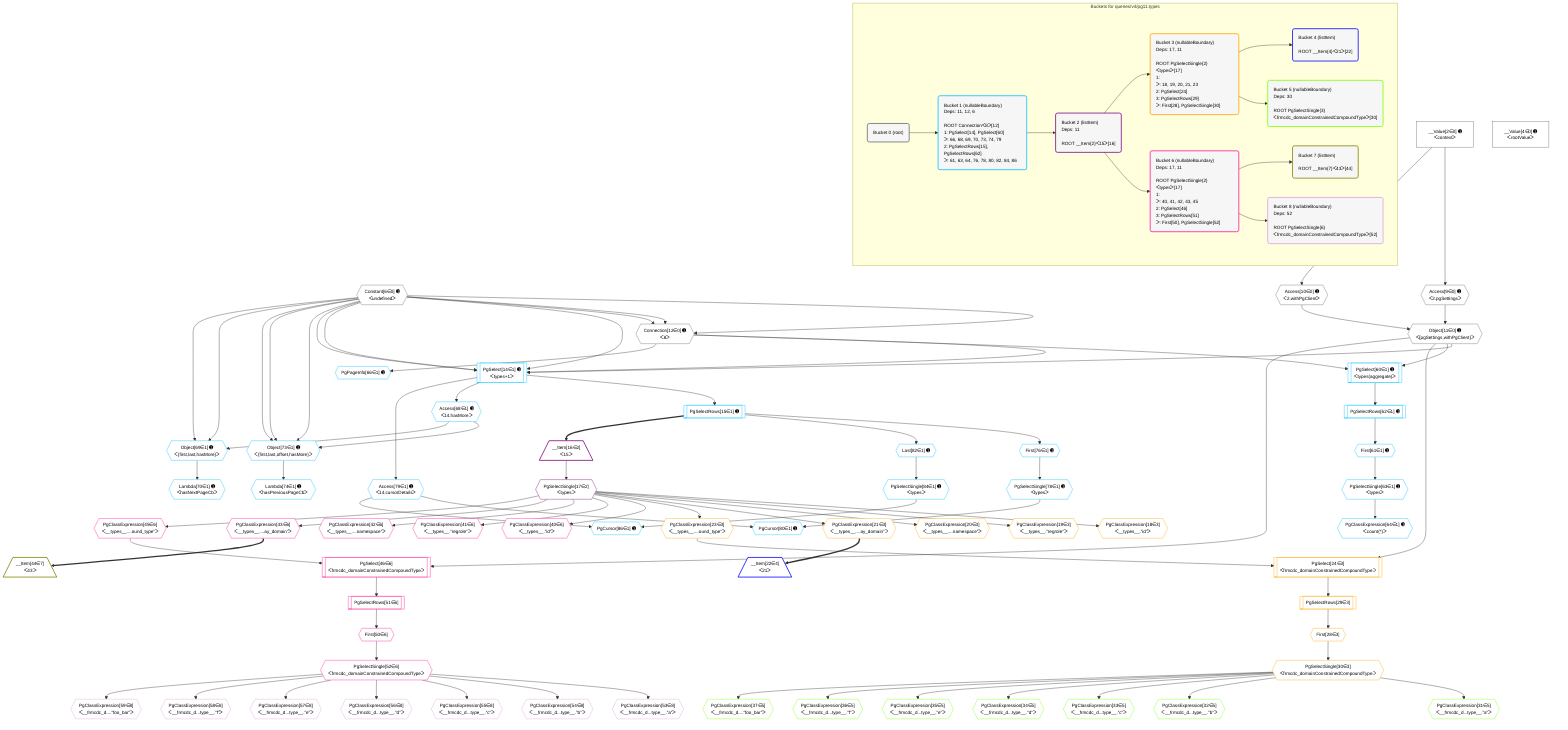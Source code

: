 %%{init: {'themeVariables': { 'fontSize': '12px'}}}%%
graph TD
    classDef path fill:#eee,stroke:#000,color:#000
    classDef plan fill:#fff,stroke-width:1px,color:#000
    classDef itemplan fill:#fff,stroke-width:2px,color:#000
    classDef unbatchedplan fill:#dff,stroke-width:1px,color:#000
    classDef sideeffectplan fill:#fcc,stroke-width:2px,color:#000
    classDef bucket fill:#f6f6f6,color:#000,stroke-width:2px,text-align:left


    %% plan dependencies
    Connection12{{"Connection[12∈0] ➊<br />ᐸ8ᐳ"}}:::plan
    Constant6{{"Constant[6∈0] ➊<br />ᐸundefinedᐳ"}}:::plan
    Constant6 & Constant6 & Constant6 --> Connection12
    Object11{{"Object[11∈0] ➊<br />ᐸ{pgSettings,withPgClient}ᐳ"}}:::plan
    Access9{{"Access[9∈0] ➊<br />ᐸ2.pgSettingsᐳ"}}:::plan
    Access10{{"Access[10∈0] ➊<br />ᐸ2.withPgClientᐳ"}}:::plan
    Access9 & Access10 --> Object11
    __Value2["__Value[2∈0] ➊<br />ᐸcontextᐳ"]:::plan
    __Value2 --> Access9
    __Value2 --> Access10
    __Value4["__Value[4∈0] ➊<br />ᐸrootValueᐳ"]:::plan
    PgSelect14[["PgSelect[14∈1] ➊<br />ᐸtypes+1ᐳ"]]:::plan
    Object11 & Connection12 & Constant6 & Constant6 & Constant6 --> PgSelect14
    Object73{{"Object[73∈1] ➊<br />ᐸ{first,last,offset,hasMore}ᐳ"}}:::plan
    Access68{{"Access[68∈1] ➊<br />ᐸ14.hasMoreᐳ"}}:::plan
    Constant6 & Constant6 & Constant6 & Access68 --> Object73
    Object69{{"Object[69∈1] ➊<br />ᐸ{first,last,hasMore}ᐳ"}}:::plan
    Constant6 & Constant6 & Access68 --> Object69
    PgSelect60[["PgSelect[60∈1] ➊<br />ᐸtypes(aggregate)ᐳ"]]:::plan
    Object11 & Connection12 --> PgSelect60
    PgCursor80{{"PgCursor[80∈1] ➊"}}:::plan
    PgSelectSingle78{{"PgSelectSingle[78∈1] ➊<br />ᐸtypesᐳ"}}:::plan
    Access79{{"Access[79∈1] ➊<br />ᐸ14.cursorDetailsᐳ"}}:::plan
    PgSelectSingle78 & Access79 --> PgCursor80
    PgCursor86{{"PgCursor[86∈1] ➊"}}:::plan
    PgSelectSingle84{{"PgSelectSingle[84∈1] ➊<br />ᐸtypesᐳ"}}:::plan
    PgSelectSingle84 & Access79 --> PgCursor86
    PgSelectRows15[["PgSelectRows[15∈1] ➊"]]:::plan
    PgSelect14 --> PgSelectRows15
    First61{{"First[61∈1] ➊"}}:::plan
    PgSelectRows62[["PgSelectRows[62∈1] ➊"]]:::plan
    PgSelectRows62 --> First61
    PgSelect60 --> PgSelectRows62
    PgSelectSingle63{{"PgSelectSingle[63∈1] ➊<br />ᐸtypesᐳ"}}:::plan
    First61 --> PgSelectSingle63
    PgClassExpression64{{"PgClassExpression[64∈1] ➊<br />ᐸcount(*)ᐳ"}}:::plan
    PgSelectSingle63 --> PgClassExpression64
    PgPageInfo66{{"PgPageInfo[66∈1] ➊"}}:::plan
    Connection12 --> PgPageInfo66
    PgSelect14 --> Access68
    Lambda70{{"Lambda[70∈1] ➊<br />ᐸhasNextPageCbᐳ"}}:::plan
    Object69 --> Lambda70
    Lambda74{{"Lambda[74∈1] ➊<br />ᐸhasPreviousPageCbᐳ"}}:::plan
    Object73 --> Lambda74
    First76{{"First[76∈1] ➊"}}:::plan
    PgSelectRows15 --> First76
    First76 --> PgSelectSingle78
    PgSelect14 --> Access79
    Last82{{"Last[82∈1] ➊"}}:::plan
    PgSelectRows15 --> Last82
    Last82 --> PgSelectSingle84
    __Item16[/"__Item[16∈2]<br />ᐸ15ᐳ"\]:::itemplan
    PgSelectRows15 ==> __Item16
    PgSelectSingle17{{"PgSelectSingle[17∈2]<br />ᐸtypesᐳ"}}:::plan
    __Item16 --> PgSelectSingle17
    PgSelect24[["PgSelect[24∈3]<br />ᐸfrmcdc_domainConstrainedCompoundTypeᐳ"]]:::plan
    PgClassExpression23{{"PgClassExpression[23∈3]<br />ᐸ__types__....ound_type”ᐳ"}}:::plan
    Object11 & PgClassExpression23 --> PgSelect24
    PgClassExpression18{{"PgClassExpression[18∈3]<br />ᐸ__types__.”id”ᐳ"}}:::plan
    PgSelectSingle17 --> PgClassExpression18
    PgClassExpression19{{"PgClassExpression[19∈3]<br />ᐸ__types__.”regrole”ᐳ"}}:::plan
    PgSelectSingle17 --> PgClassExpression19
    PgClassExpression20{{"PgClassExpression[20∈3]<br />ᐸ__types__....namespace”ᐳ"}}:::plan
    PgSelectSingle17 --> PgClassExpression20
    PgClassExpression21{{"PgClassExpression[21∈3]<br />ᐸ__types__....ay_domain”ᐳ"}}:::plan
    PgSelectSingle17 --> PgClassExpression21
    PgSelectSingle17 --> PgClassExpression23
    First28{{"First[28∈3]"}}:::plan
    PgSelectRows29[["PgSelectRows[29∈3]"]]:::plan
    PgSelectRows29 --> First28
    PgSelect24 --> PgSelectRows29
    PgSelectSingle30{{"PgSelectSingle[30∈3]<br />ᐸfrmcdc_domainConstrainedCompoundTypeᐳ"}}:::plan
    First28 --> PgSelectSingle30
    __Item22[/"__Item[22∈4]<br />ᐸ21ᐳ"\]:::itemplan
    PgClassExpression21 ==> __Item22
    PgClassExpression31{{"PgClassExpression[31∈5]<br />ᐸ__frmcdc_d...type__.”a”ᐳ"}}:::plan
    PgSelectSingle30 --> PgClassExpression31
    PgClassExpression32{{"PgClassExpression[32∈5]<br />ᐸ__frmcdc_d...type__.”b”ᐳ"}}:::plan
    PgSelectSingle30 --> PgClassExpression32
    PgClassExpression33{{"PgClassExpression[33∈5]<br />ᐸ__frmcdc_d...type__.”c”ᐳ"}}:::plan
    PgSelectSingle30 --> PgClassExpression33
    PgClassExpression34{{"PgClassExpression[34∈5]<br />ᐸ__frmcdc_d...type__.”d”ᐳ"}}:::plan
    PgSelectSingle30 --> PgClassExpression34
    PgClassExpression35{{"PgClassExpression[35∈5]<br />ᐸ__frmcdc_d...type__.”e”ᐳ"}}:::plan
    PgSelectSingle30 --> PgClassExpression35
    PgClassExpression36{{"PgClassExpression[36∈5]<br />ᐸ__frmcdc_d...type__.”f”ᐳ"}}:::plan
    PgSelectSingle30 --> PgClassExpression36
    PgClassExpression37{{"PgClassExpression[37∈5]<br />ᐸ__frmcdc_d....”foo_bar”ᐳ"}}:::plan
    PgSelectSingle30 --> PgClassExpression37
    PgSelect46[["PgSelect[46∈6]<br />ᐸfrmcdc_domainConstrainedCompoundTypeᐳ"]]:::plan
    PgClassExpression45{{"PgClassExpression[45∈6]<br />ᐸ__types__....ound_type”ᐳ"}}:::plan
    Object11 & PgClassExpression45 --> PgSelect46
    PgClassExpression40{{"PgClassExpression[40∈6]<br />ᐸ__types__.”id”ᐳ"}}:::plan
    PgSelectSingle17 --> PgClassExpression40
    PgClassExpression41{{"PgClassExpression[41∈6]<br />ᐸ__types__.”regrole”ᐳ"}}:::plan
    PgSelectSingle17 --> PgClassExpression41
    PgClassExpression42{{"PgClassExpression[42∈6]<br />ᐸ__types__....namespace”ᐳ"}}:::plan
    PgSelectSingle17 --> PgClassExpression42
    PgClassExpression43{{"PgClassExpression[43∈6]<br />ᐸ__types__....ay_domain”ᐳ"}}:::plan
    PgSelectSingle17 --> PgClassExpression43
    PgSelectSingle17 --> PgClassExpression45
    First50{{"First[50∈6]"}}:::plan
    PgSelectRows51[["PgSelectRows[51∈6]"]]:::plan
    PgSelectRows51 --> First50
    PgSelect46 --> PgSelectRows51
    PgSelectSingle52{{"PgSelectSingle[52∈6]<br />ᐸfrmcdc_domainConstrainedCompoundTypeᐳ"}}:::plan
    First50 --> PgSelectSingle52
    __Item44[/"__Item[44∈7]<br />ᐸ43ᐳ"\]:::itemplan
    PgClassExpression43 ==> __Item44
    PgClassExpression53{{"PgClassExpression[53∈8]<br />ᐸ__frmcdc_d...type__.”a”ᐳ"}}:::plan
    PgSelectSingle52 --> PgClassExpression53
    PgClassExpression54{{"PgClassExpression[54∈8]<br />ᐸ__frmcdc_d...type__.”b”ᐳ"}}:::plan
    PgSelectSingle52 --> PgClassExpression54
    PgClassExpression55{{"PgClassExpression[55∈8]<br />ᐸ__frmcdc_d...type__.”c”ᐳ"}}:::plan
    PgSelectSingle52 --> PgClassExpression55
    PgClassExpression56{{"PgClassExpression[56∈8]<br />ᐸ__frmcdc_d...type__.”d”ᐳ"}}:::plan
    PgSelectSingle52 --> PgClassExpression56
    PgClassExpression57{{"PgClassExpression[57∈8]<br />ᐸ__frmcdc_d...type__.”e”ᐳ"}}:::plan
    PgSelectSingle52 --> PgClassExpression57
    PgClassExpression58{{"PgClassExpression[58∈8]<br />ᐸ__frmcdc_d...type__.”f”ᐳ"}}:::plan
    PgSelectSingle52 --> PgClassExpression58
    PgClassExpression59{{"PgClassExpression[59∈8]<br />ᐸ__frmcdc_d....”foo_bar”ᐳ"}}:::plan
    PgSelectSingle52 --> PgClassExpression59

    %% define steps

    subgraph "Buckets for queries/v4/pg11.types"
    Bucket0("Bucket 0 (root)"):::bucket
    classDef bucket0 stroke:#696969
    class Bucket0,__Value2,__Value4,Constant6,Access9,Access10,Object11,Connection12 bucket0
    Bucket1("Bucket 1 (nullableBoundary)<br />Deps: 11, 12, 6<br /><br />ROOT Connectionᐸ8ᐳ[12]<br />1: PgSelect[14], PgSelect[60]<br />ᐳ: 66, 68, 69, 70, 73, 74, 79<br />2: PgSelectRows[15], PgSelectRows[62]<br />ᐳ: 61, 63, 64, 76, 78, 80, 82, 84, 86"):::bucket
    classDef bucket1 stroke:#00bfff
    class Bucket1,PgSelect14,PgSelectRows15,PgSelect60,First61,PgSelectRows62,PgSelectSingle63,PgClassExpression64,PgPageInfo66,Access68,Object69,Lambda70,Object73,Lambda74,First76,PgSelectSingle78,Access79,PgCursor80,Last82,PgSelectSingle84,PgCursor86 bucket1
    Bucket2("Bucket 2 (listItem)<br />Deps: 11<br /><br />ROOT __Item{2}ᐸ15ᐳ[16]"):::bucket
    classDef bucket2 stroke:#7f007f
    class Bucket2,__Item16,PgSelectSingle17 bucket2
    Bucket3("Bucket 3 (nullableBoundary)<br />Deps: 17, 11<br /><br />ROOT PgSelectSingle{2}ᐸtypesᐳ[17]<br />1: <br />ᐳ: 18, 19, 20, 21, 23<br />2: PgSelect[24]<br />3: PgSelectRows[29]<br />ᐳ: First[28], PgSelectSingle[30]"):::bucket
    classDef bucket3 stroke:#ffa500
    class Bucket3,PgClassExpression18,PgClassExpression19,PgClassExpression20,PgClassExpression21,PgClassExpression23,PgSelect24,First28,PgSelectRows29,PgSelectSingle30 bucket3
    Bucket4("Bucket 4 (listItem)<br /><br />ROOT __Item{4}ᐸ21ᐳ[22]"):::bucket
    classDef bucket4 stroke:#0000ff
    class Bucket4,__Item22 bucket4
    Bucket5("Bucket 5 (nullableBoundary)<br />Deps: 30<br /><br />ROOT PgSelectSingle{3}ᐸfrmcdc_domainConstrainedCompoundTypeᐳ[30]"):::bucket
    classDef bucket5 stroke:#7fff00
    class Bucket5,PgClassExpression31,PgClassExpression32,PgClassExpression33,PgClassExpression34,PgClassExpression35,PgClassExpression36,PgClassExpression37 bucket5
    Bucket6("Bucket 6 (nullableBoundary)<br />Deps: 17, 11<br /><br />ROOT PgSelectSingle{2}ᐸtypesᐳ[17]<br />1: <br />ᐳ: 40, 41, 42, 43, 45<br />2: PgSelect[46]<br />3: PgSelectRows[51]<br />ᐳ: First[50], PgSelectSingle[52]"):::bucket
    classDef bucket6 stroke:#ff1493
    class Bucket6,PgClassExpression40,PgClassExpression41,PgClassExpression42,PgClassExpression43,PgClassExpression45,PgSelect46,First50,PgSelectRows51,PgSelectSingle52 bucket6
    Bucket7("Bucket 7 (listItem)<br /><br />ROOT __Item{7}ᐸ43ᐳ[44]"):::bucket
    classDef bucket7 stroke:#808000
    class Bucket7,__Item44 bucket7
    Bucket8("Bucket 8 (nullableBoundary)<br />Deps: 52<br /><br />ROOT PgSelectSingle{6}ᐸfrmcdc_domainConstrainedCompoundTypeᐳ[52]"):::bucket
    classDef bucket8 stroke:#dda0dd
    class Bucket8,PgClassExpression53,PgClassExpression54,PgClassExpression55,PgClassExpression56,PgClassExpression57,PgClassExpression58,PgClassExpression59 bucket8
    Bucket0 --> Bucket1
    Bucket1 --> Bucket2
    Bucket2 --> Bucket3 & Bucket6
    Bucket3 --> Bucket4 & Bucket5
    Bucket6 --> Bucket7 & Bucket8
    end